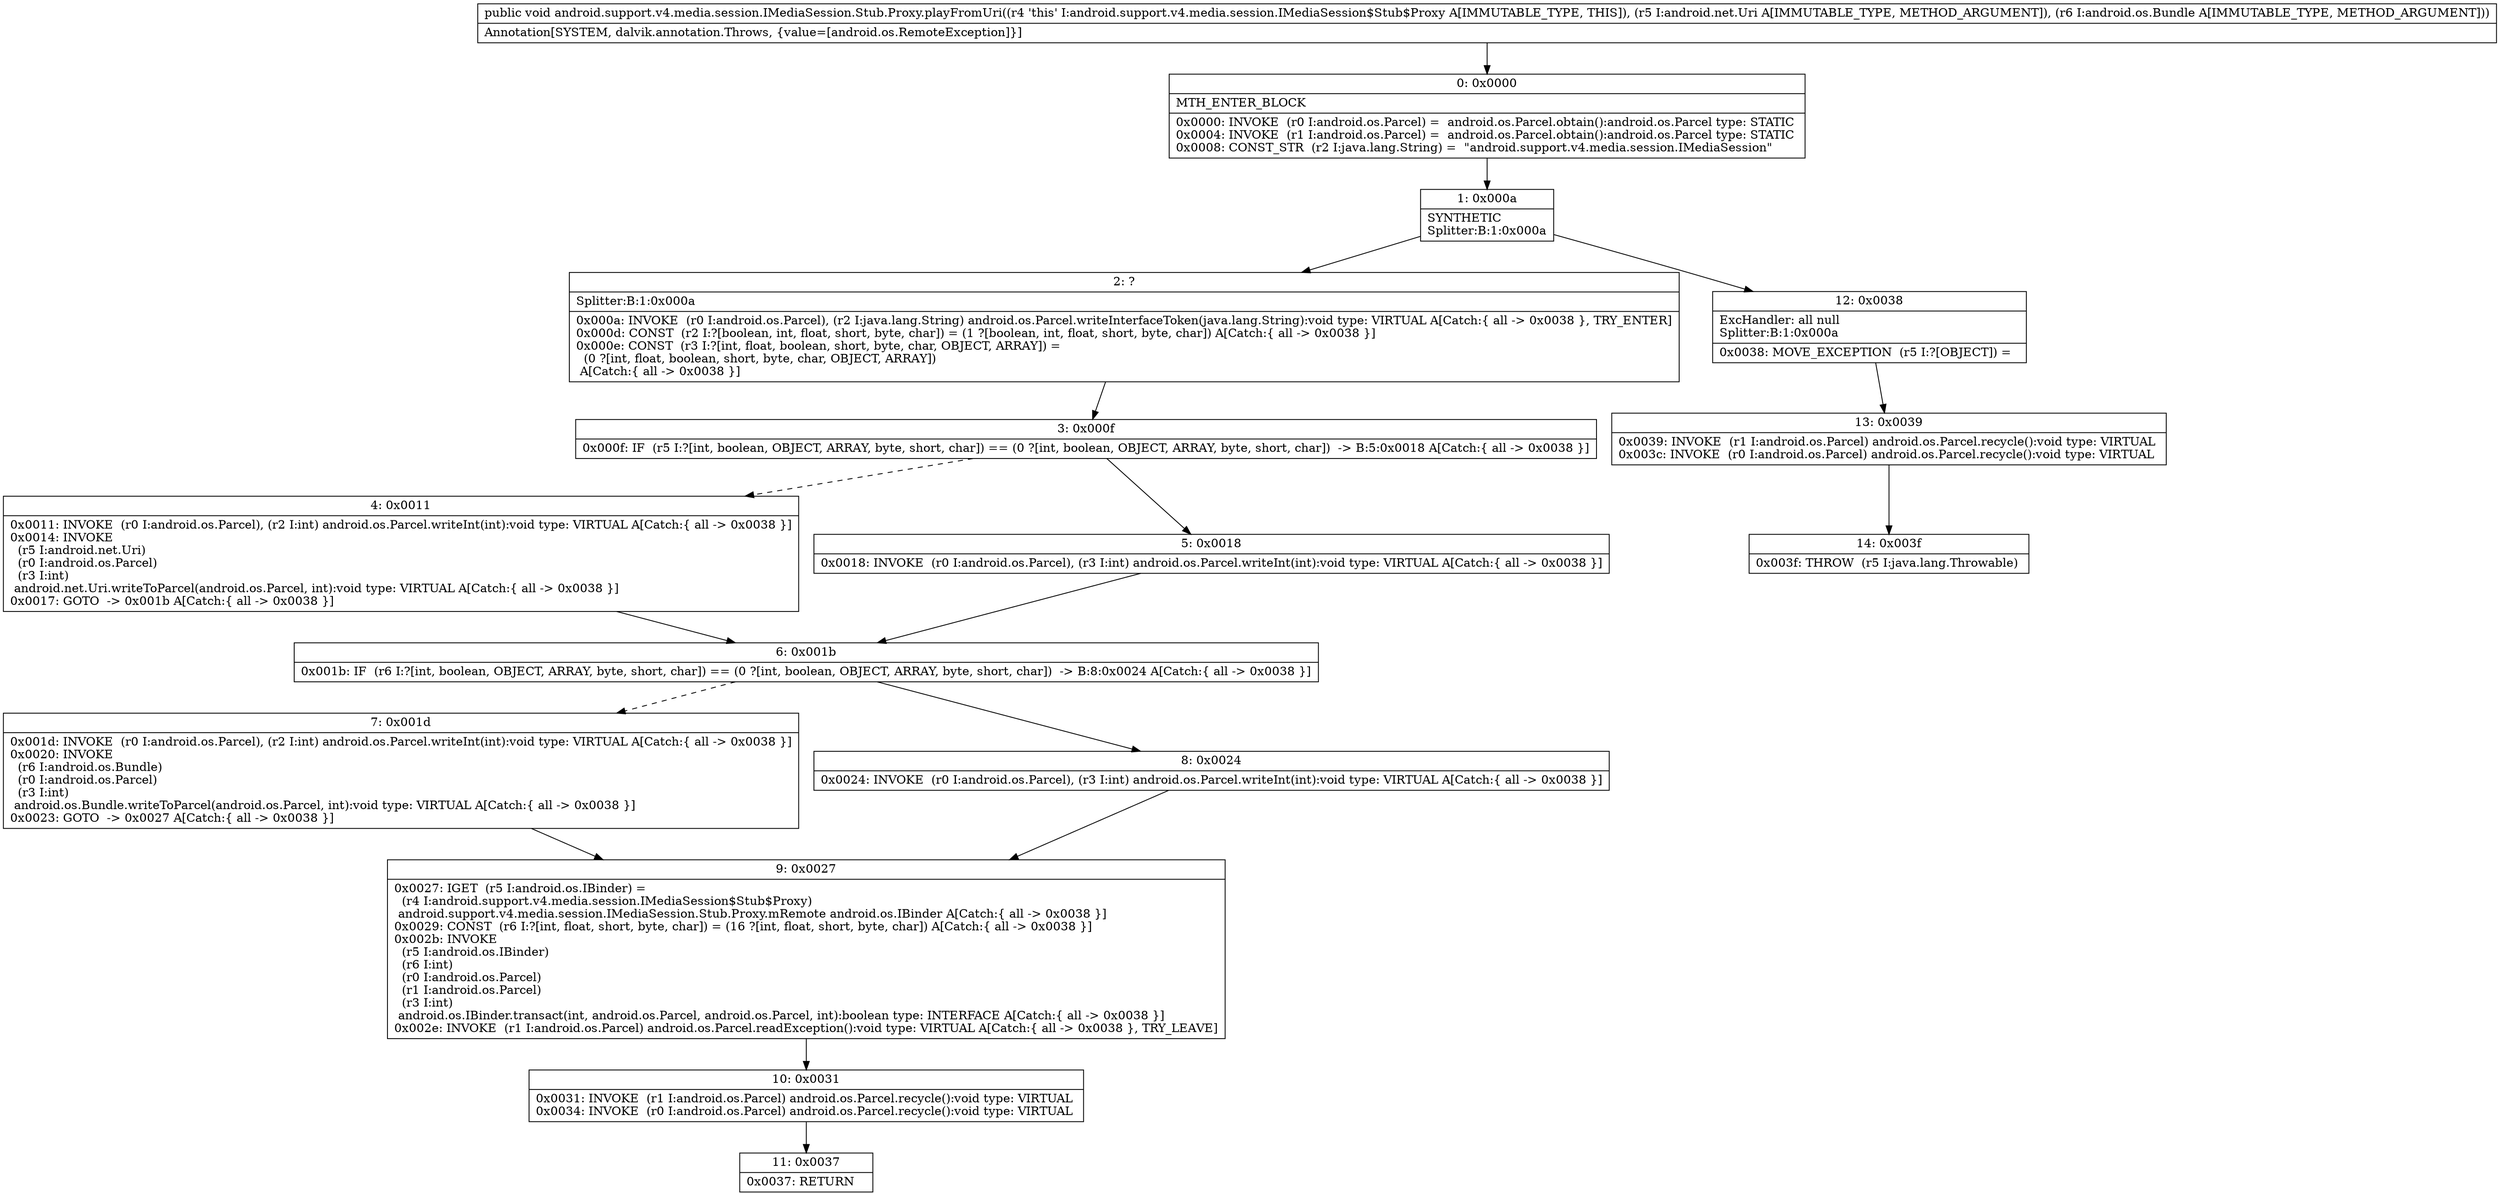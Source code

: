 digraph "CFG forandroid.support.v4.media.session.IMediaSession.Stub.Proxy.playFromUri(Landroid\/net\/Uri;Landroid\/os\/Bundle;)V" {
Node_0 [shape=record,label="{0\:\ 0x0000|MTH_ENTER_BLOCK\l|0x0000: INVOKE  (r0 I:android.os.Parcel) =  android.os.Parcel.obtain():android.os.Parcel type: STATIC \l0x0004: INVOKE  (r1 I:android.os.Parcel) =  android.os.Parcel.obtain():android.os.Parcel type: STATIC \l0x0008: CONST_STR  (r2 I:java.lang.String) =  \"android.support.v4.media.session.IMediaSession\" \l}"];
Node_1 [shape=record,label="{1\:\ 0x000a|SYNTHETIC\lSplitter:B:1:0x000a\l}"];
Node_2 [shape=record,label="{2\:\ ?|Splitter:B:1:0x000a\l|0x000a: INVOKE  (r0 I:android.os.Parcel), (r2 I:java.lang.String) android.os.Parcel.writeInterfaceToken(java.lang.String):void type: VIRTUAL A[Catch:\{ all \-\> 0x0038 \}, TRY_ENTER]\l0x000d: CONST  (r2 I:?[boolean, int, float, short, byte, char]) = (1 ?[boolean, int, float, short, byte, char]) A[Catch:\{ all \-\> 0x0038 \}]\l0x000e: CONST  (r3 I:?[int, float, boolean, short, byte, char, OBJECT, ARRAY]) = \l  (0 ?[int, float, boolean, short, byte, char, OBJECT, ARRAY])\l A[Catch:\{ all \-\> 0x0038 \}]\l}"];
Node_3 [shape=record,label="{3\:\ 0x000f|0x000f: IF  (r5 I:?[int, boolean, OBJECT, ARRAY, byte, short, char]) == (0 ?[int, boolean, OBJECT, ARRAY, byte, short, char])  \-\> B:5:0x0018 A[Catch:\{ all \-\> 0x0038 \}]\l}"];
Node_4 [shape=record,label="{4\:\ 0x0011|0x0011: INVOKE  (r0 I:android.os.Parcel), (r2 I:int) android.os.Parcel.writeInt(int):void type: VIRTUAL A[Catch:\{ all \-\> 0x0038 \}]\l0x0014: INVOKE  \l  (r5 I:android.net.Uri)\l  (r0 I:android.os.Parcel)\l  (r3 I:int)\l android.net.Uri.writeToParcel(android.os.Parcel, int):void type: VIRTUAL A[Catch:\{ all \-\> 0x0038 \}]\l0x0017: GOTO  \-\> 0x001b A[Catch:\{ all \-\> 0x0038 \}]\l}"];
Node_5 [shape=record,label="{5\:\ 0x0018|0x0018: INVOKE  (r0 I:android.os.Parcel), (r3 I:int) android.os.Parcel.writeInt(int):void type: VIRTUAL A[Catch:\{ all \-\> 0x0038 \}]\l}"];
Node_6 [shape=record,label="{6\:\ 0x001b|0x001b: IF  (r6 I:?[int, boolean, OBJECT, ARRAY, byte, short, char]) == (0 ?[int, boolean, OBJECT, ARRAY, byte, short, char])  \-\> B:8:0x0024 A[Catch:\{ all \-\> 0x0038 \}]\l}"];
Node_7 [shape=record,label="{7\:\ 0x001d|0x001d: INVOKE  (r0 I:android.os.Parcel), (r2 I:int) android.os.Parcel.writeInt(int):void type: VIRTUAL A[Catch:\{ all \-\> 0x0038 \}]\l0x0020: INVOKE  \l  (r6 I:android.os.Bundle)\l  (r0 I:android.os.Parcel)\l  (r3 I:int)\l android.os.Bundle.writeToParcel(android.os.Parcel, int):void type: VIRTUAL A[Catch:\{ all \-\> 0x0038 \}]\l0x0023: GOTO  \-\> 0x0027 A[Catch:\{ all \-\> 0x0038 \}]\l}"];
Node_8 [shape=record,label="{8\:\ 0x0024|0x0024: INVOKE  (r0 I:android.os.Parcel), (r3 I:int) android.os.Parcel.writeInt(int):void type: VIRTUAL A[Catch:\{ all \-\> 0x0038 \}]\l}"];
Node_9 [shape=record,label="{9\:\ 0x0027|0x0027: IGET  (r5 I:android.os.IBinder) = \l  (r4 I:android.support.v4.media.session.IMediaSession$Stub$Proxy)\l android.support.v4.media.session.IMediaSession.Stub.Proxy.mRemote android.os.IBinder A[Catch:\{ all \-\> 0x0038 \}]\l0x0029: CONST  (r6 I:?[int, float, short, byte, char]) = (16 ?[int, float, short, byte, char]) A[Catch:\{ all \-\> 0x0038 \}]\l0x002b: INVOKE  \l  (r5 I:android.os.IBinder)\l  (r6 I:int)\l  (r0 I:android.os.Parcel)\l  (r1 I:android.os.Parcel)\l  (r3 I:int)\l android.os.IBinder.transact(int, android.os.Parcel, android.os.Parcel, int):boolean type: INTERFACE A[Catch:\{ all \-\> 0x0038 \}]\l0x002e: INVOKE  (r1 I:android.os.Parcel) android.os.Parcel.readException():void type: VIRTUAL A[Catch:\{ all \-\> 0x0038 \}, TRY_LEAVE]\l}"];
Node_10 [shape=record,label="{10\:\ 0x0031|0x0031: INVOKE  (r1 I:android.os.Parcel) android.os.Parcel.recycle():void type: VIRTUAL \l0x0034: INVOKE  (r0 I:android.os.Parcel) android.os.Parcel.recycle():void type: VIRTUAL \l}"];
Node_11 [shape=record,label="{11\:\ 0x0037|0x0037: RETURN   \l}"];
Node_12 [shape=record,label="{12\:\ 0x0038|ExcHandler: all null\lSplitter:B:1:0x000a\l|0x0038: MOVE_EXCEPTION  (r5 I:?[OBJECT]) =  \l}"];
Node_13 [shape=record,label="{13\:\ 0x0039|0x0039: INVOKE  (r1 I:android.os.Parcel) android.os.Parcel.recycle():void type: VIRTUAL \l0x003c: INVOKE  (r0 I:android.os.Parcel) android.os.Parcel.recycle():void type: VIRTUAL \l}"];
Node_14 [shape=record,label="{14\:\ 0x003f|0x003f: THROW  (r5 I:java.lang.Throwable) \l}"];
MethodNode[shape=record,label="{public void android.support.v4.media.session.IMediaSession.Stub.Proxy.playFromUri((r4 'this' I:android.support.v4.media.session.IMediaSession$Stub$Proxy A[IMMUTABLE_TYPE, THIS]), (r5 I:android.net.Uri A[IMMUTABLE_TYPE, METHOD_ARGUMENT]), (r6 I:android.os.Bundle A[IMMUTABLE_TYPE, METHOD_ARGUMENT]))  | Annotation[SYSTEM, dalvik.annotation.Throws, \{value=[android.os.RemoteException]\}]\l}"];
MethodNode -> Node_0;
Node_0 -> Node_1;
Node_1 -> Node_2;
Node_1 -> Node_12;
Node_2 -> Node_3;
Node_3 -> Node_4[style=dashed];
Node_3 -> Node_5;
Node_4 -> Node_6;
Node_5 -> Node_6;
Node_6 -> Node_7[style=dashed];
Node_6 -> Node_8;
Node_7 -> Node_9;
Node_8 -> Node_9;
Node_9 -> Node_10;
Node_10 -> Node_11;
Node_12 -> Node_13;
Node_13 -> Node_14;
}

